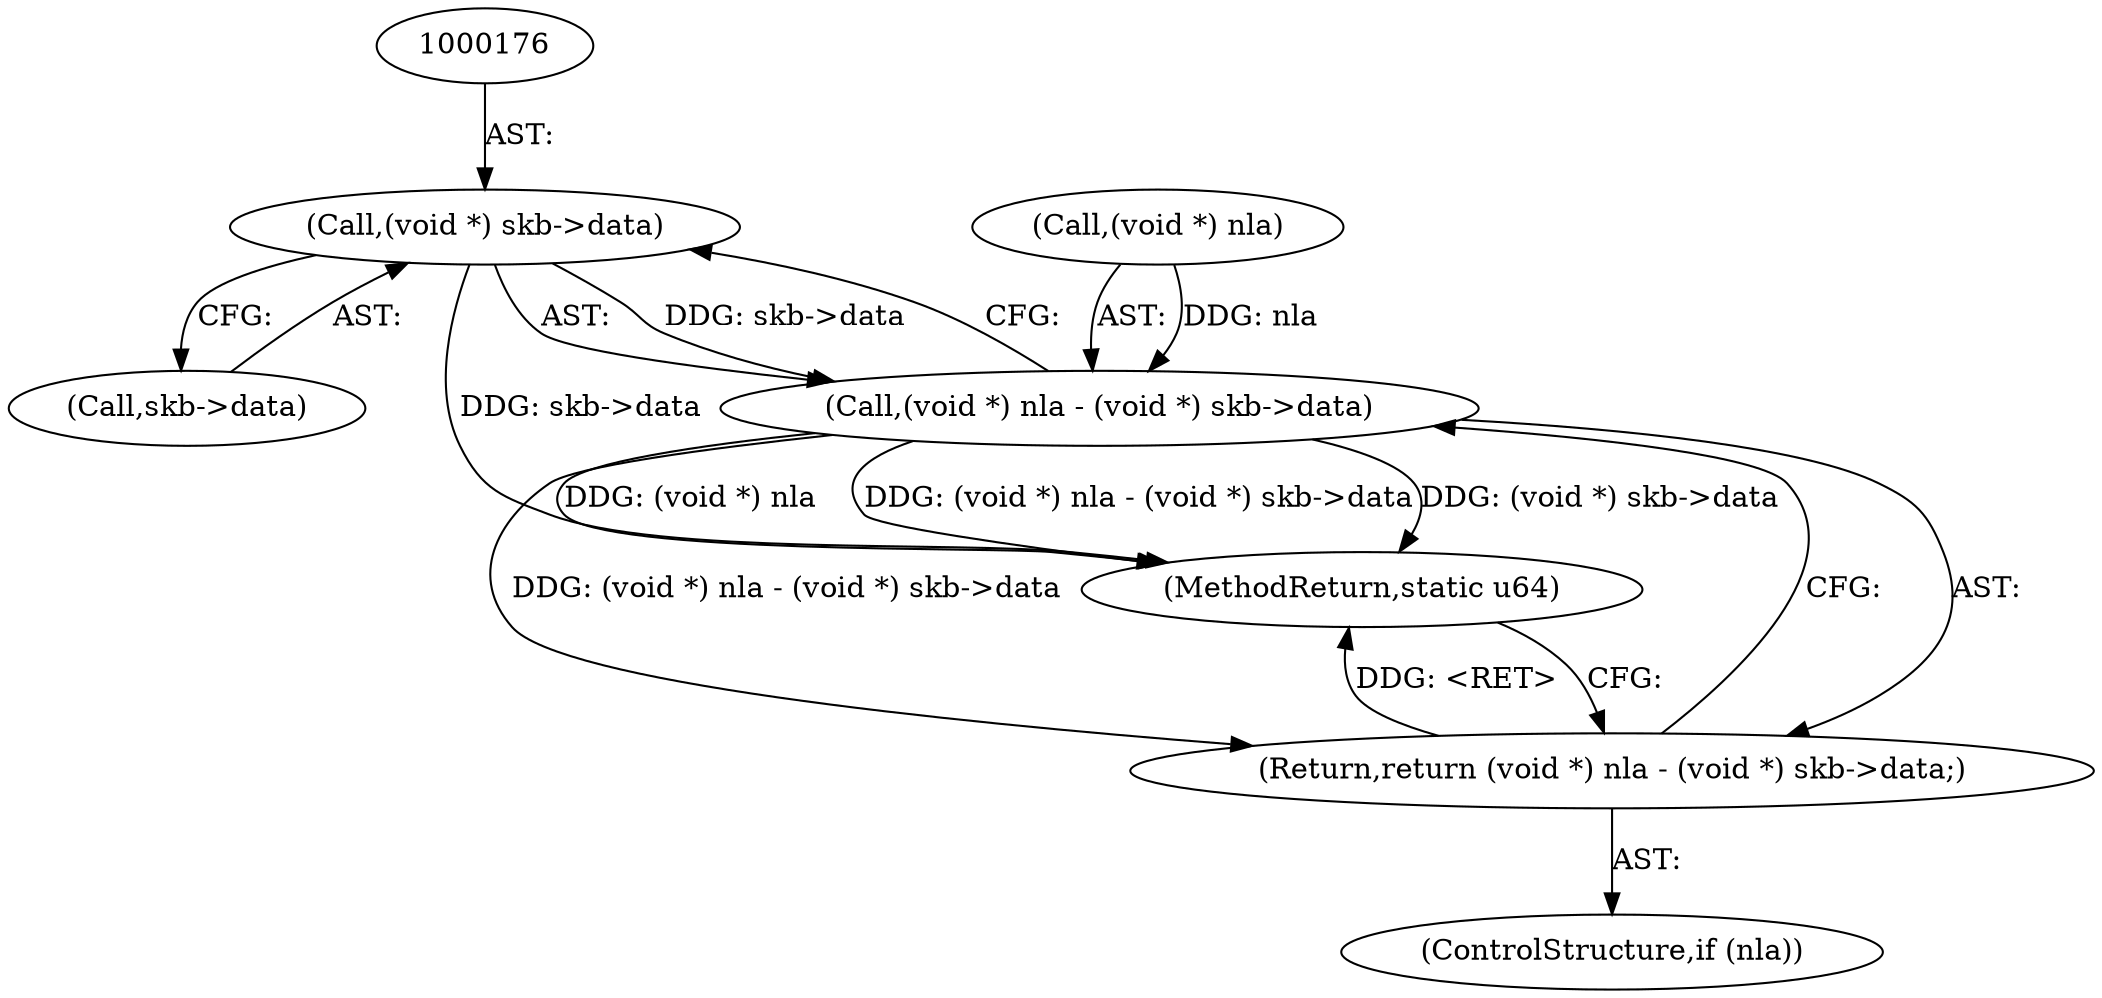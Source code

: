 digraph "0_linux_05ab8f2647e4221cbdb3856dd7d32bd5407316b3_0@pointer" {
"1000175" [label="(Call,(void *) skb->data)"];
"1000171" [label="(Call,(void *) nla - (void *) skb->data)"];
"1000170" [label="(Return,return (void *) nla - (void *) skb->data;)"];
"1000175" [label="(Call,(void *) skb->data)"];
"1000177" [label="(Call,skb->data)"];
"1000171" [label="(Call,(void *) nla - (void *) skb->data)"];
"1000168" [label="(ControlStructure,if (nla))"];
"1000182" [label="(MethodReturn,static u64)"];
"1000172" [label="(Call,(void *) nla)"];
"1000170" [label="(Return,return (void *) nla - (void *) skb->data;)"];
"1000175" -> "1000171"  [label="AST: "];
"1000175" -> "1000177"  [label="CFG: "];
"1000176" -> "1000175"  [label="AST: "];
"1000177" -> "1000175"  [label="AST: "];
"1000171" -> "1000175"  [label="CFG: "];
"1000175" -> "1000182"  [label="DDG: skb->data"];
"1000175" -> "1000171"  [label="DDG: skb->data"];
"1000171" -> "1000170"  [label="AST: "];
"1000172" -> "1000171"  [label="AST: "];
"1000170" -> "1000171"  [label="CFG: "];
"1000171" -> "1000182"  [label="DDG: (void *) nla"];
"1000171" -> "1000182"  [label="DDG: (void *) nla - (void *) skb->data"];
"1000171" -> "1000182"  [label="DDG: (void *) skb->data"];
"1000171" -> "1000170"  [label="DDG: (void *) nla - (void *) skb->data"];
"1000172" -> "1000171"  [label="DDG: nla"];
"1000170" -> "1000168"  [label="AST: "];
"1000182" -> "1000170"  [label="CFG: "];
"1000170" -> "1000182"  [label="DDG: <RET>"];
}
